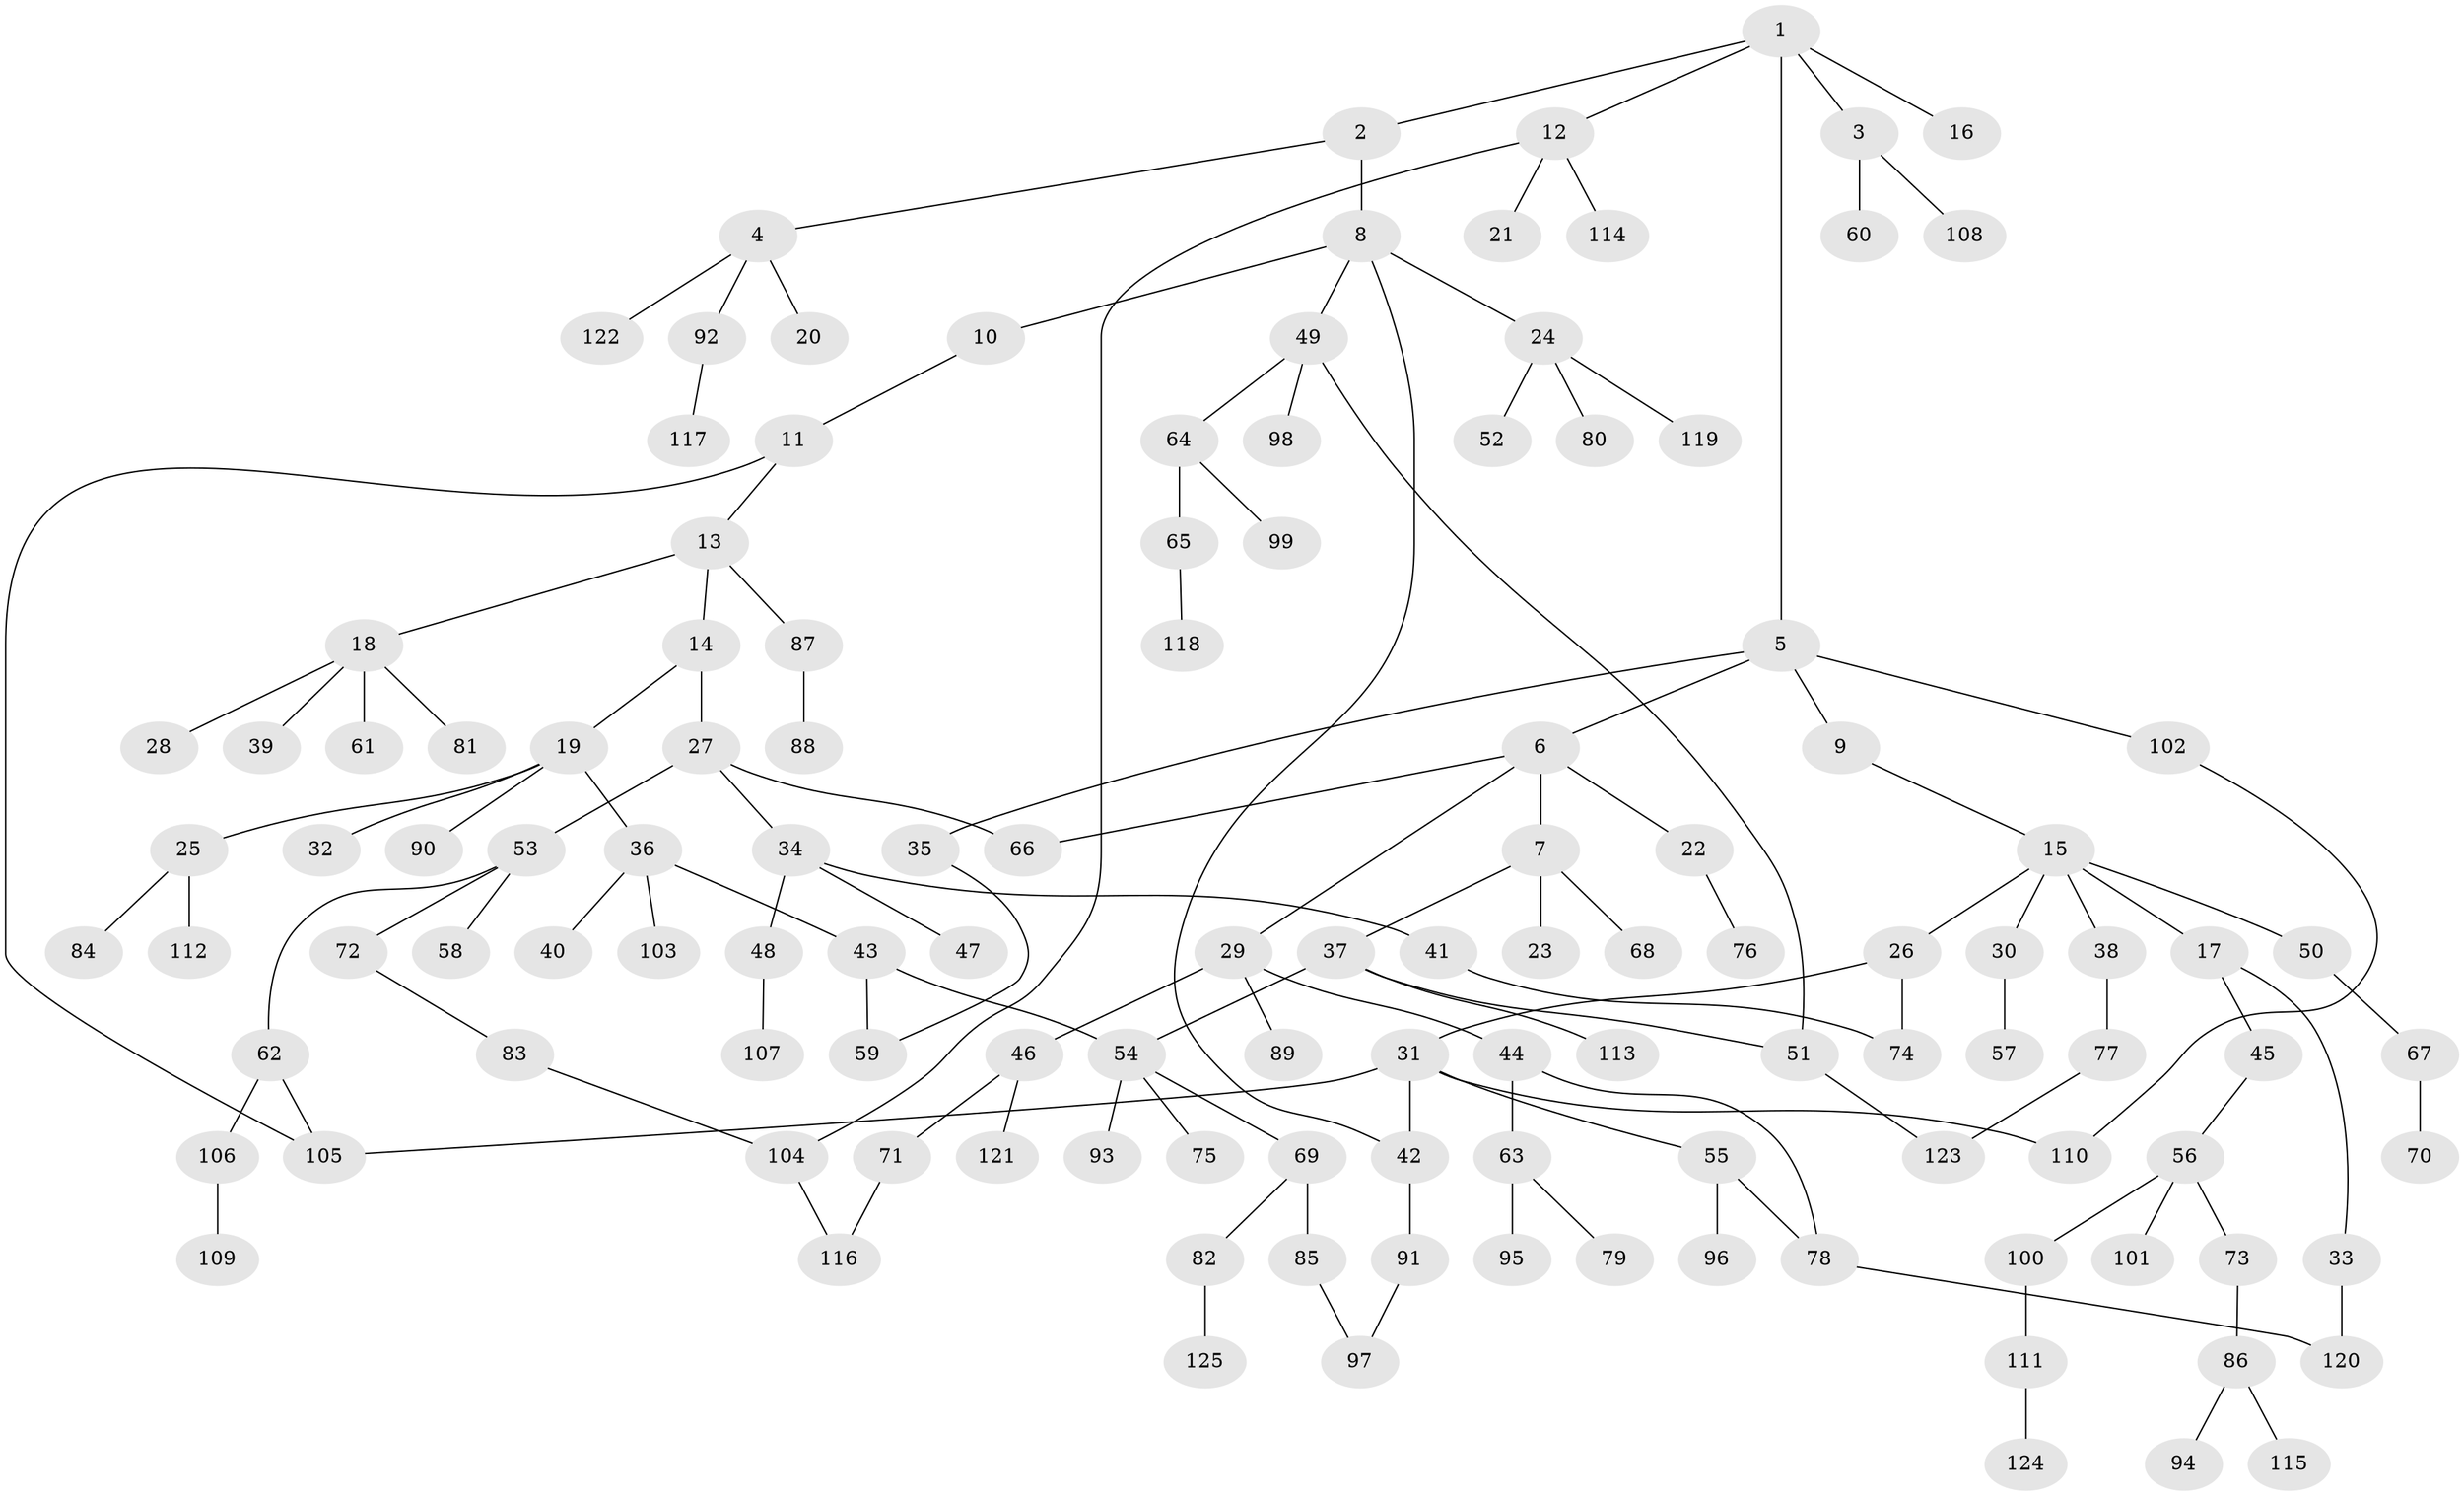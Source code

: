 // coarse degree distribution, {1: 0.6129032258064516, 4: 0.06451612903225806, 5: 0.03225806451612903, 2: 0.1935483870967742, 3: 0.06451612903225806, 11: 0.016129032258064516, 25: 0.016129032258064516}
// Generated by graph-tools (version 1.1) at 2025/44/03/04/25 21:44:59]
// undirected, 125 vertices, 139 edges
graph export_dot {
graph [start="1"]
  node [color=gray90,style=filled];
  1;
  2;
  3;
  4;
  5;
  6;
  7;
  8;
  9;
  10;
  11;
  12;
  13;
  14;
  15;
  16;
  17;
  18;
  19;
  20;
  21;
  22;
  23;
  24;
  25;
  26;
  27;
  28;
  29;
  30;
  31;
  32;
  33;
  34;
  35;
  36;
  37;
  38;
  39;
  40;
  41;
  42;
  43;
  44;
  45;
  46;
  47;
  48;
  49;
  50;
  51;
  52;
  53;
  54;
  55;
  56;
  57;
  58;
  59;
  60;
  61;
  62;
  63;
  64;
  65;
  66;
  67;
  68;
  69;
  70;
  71;
  72;
  73;
  74;
  75;
  76;
  77;
  78;
  79;
  80;
  81;
  82;
  83;
  84;
  85;
  86;
  87;
  88;
  89;
  90;
  91;
  92;
  93;
  94;
  95;
  96;
  97;
  98;
  99;
  100;
  101;
  102;
  103;
  104;
  105;
  106;
  107;
  108;
  109;
  110;
  111;
  112;
  113;
  114;
  115;
  116;
  117;
  118;
  119;
  120;
  121;
  122;
  123;
  124;
  125;
  1 -- 2;
  1 -- 3;
  1 -- 5;
  1 -- 12;
  1 -- 16;
  2 -- 4;
  2 -- 8;
  3 -- 60;
  3 -- 108;
  4 -- 20;
  4 -- 92;
  4 -- 122;
  5 -- 6;
  5 -- 9;
  5 -- 35;
  5 -- 102;
  6 -- 7;
  6 -- 22;
  6 -- 29;
  6 -- 66;
  7 -- 23;
  7 -- 37;
  7 -- 68;
  8 -- 10;
  8 -- 24;
  8 -- 42;
  8 -- 49;
  9 -- 15;
  10 -- 11;
  11 -- 13;
  11 -- 105;
  12 -- 21;
  12 -- 104;
  12 -- 114;
  13 -- 14;
  13 -- 18;
  13 -- 87;
  14 -- 19;
  14 -- 27;
  15 -- 17;
  15 -- 26;
  15 -- 30;
  15 -- 38;
  15 -- 50;
  17 -- 33;
  17 -- 45;
  18 -- 28;
  18 -- 39;
  18 -- 61;
  18 -- 81;
  19 -- 25;
  19 -- 32;
  19 -- 36;
  19 -- 90;
  22 -- 76;
  24 -- 52;
  24 -- 80;
  24 -- 119;
  25 -- 84;
  25 -- 112;
  26 -- 31;
  26 -- 74;
  27 -- 34;
  27 -- 53;
  27 -- 66;
  29 -- 44;
  29 -- 46;
  29 -- 89;
  30 -- 57;
  31 -- 55;
  31 -- 110;
  31 -- 105;
  31 -- 42;
  33 -- 120;
  34 -- 41;
  34 -- 47;
  34 -- 48;
  35 -- 59;
  36 -- 40;
  36 -- 43;
  36 -- 103;
  37 -- 51;
  37 -- 113;
  37 -- 54;
  38 -- 77;
  41 -- 74;
  42 -- 91;
  43 -- 54;
  43 -- 59;
  44 -- 63;
  44 -- 78;
  45 -- 56;
  46 -- 71;
  46 -- 121;
  48 -- 107;
  49 -- 64;
  49 -- 98;
  49 -- 51;
  50 -- 67;
  51 -- 123;
  53 -- 58;
  53 -- 62;
  53 -- 72;
  54 -- 69;
  54 -- 75;
  54 -- 93;
  55 -- 96;
  55 -- 78;
  56 -- 73;
  56 -- 100;
  56 -- 101;
  62 -- 106;
  62 -- 105;
  63 -- 79;
  63 -- 95;
  64 -- 65;
  64 -- 99;
  65 -- 118;
  67 -- 70;
  69 -- 82;
  69 -- 85;
  71 -- 116;
  72 -- 83;
  73 -- 86;
  77 -- 123;
  78 -- 120;
  82 -- 125;
  83 -- 104;
  85 -- 97;
  86 -- 94;
  86 -- 115;
  87 -- 88;
  91 -- 97;
  92 -- 117;
  100 -- 111;
  102 -- 110;
  104 -- 116;
  106 -- 109;
  111 -- 124;
}
